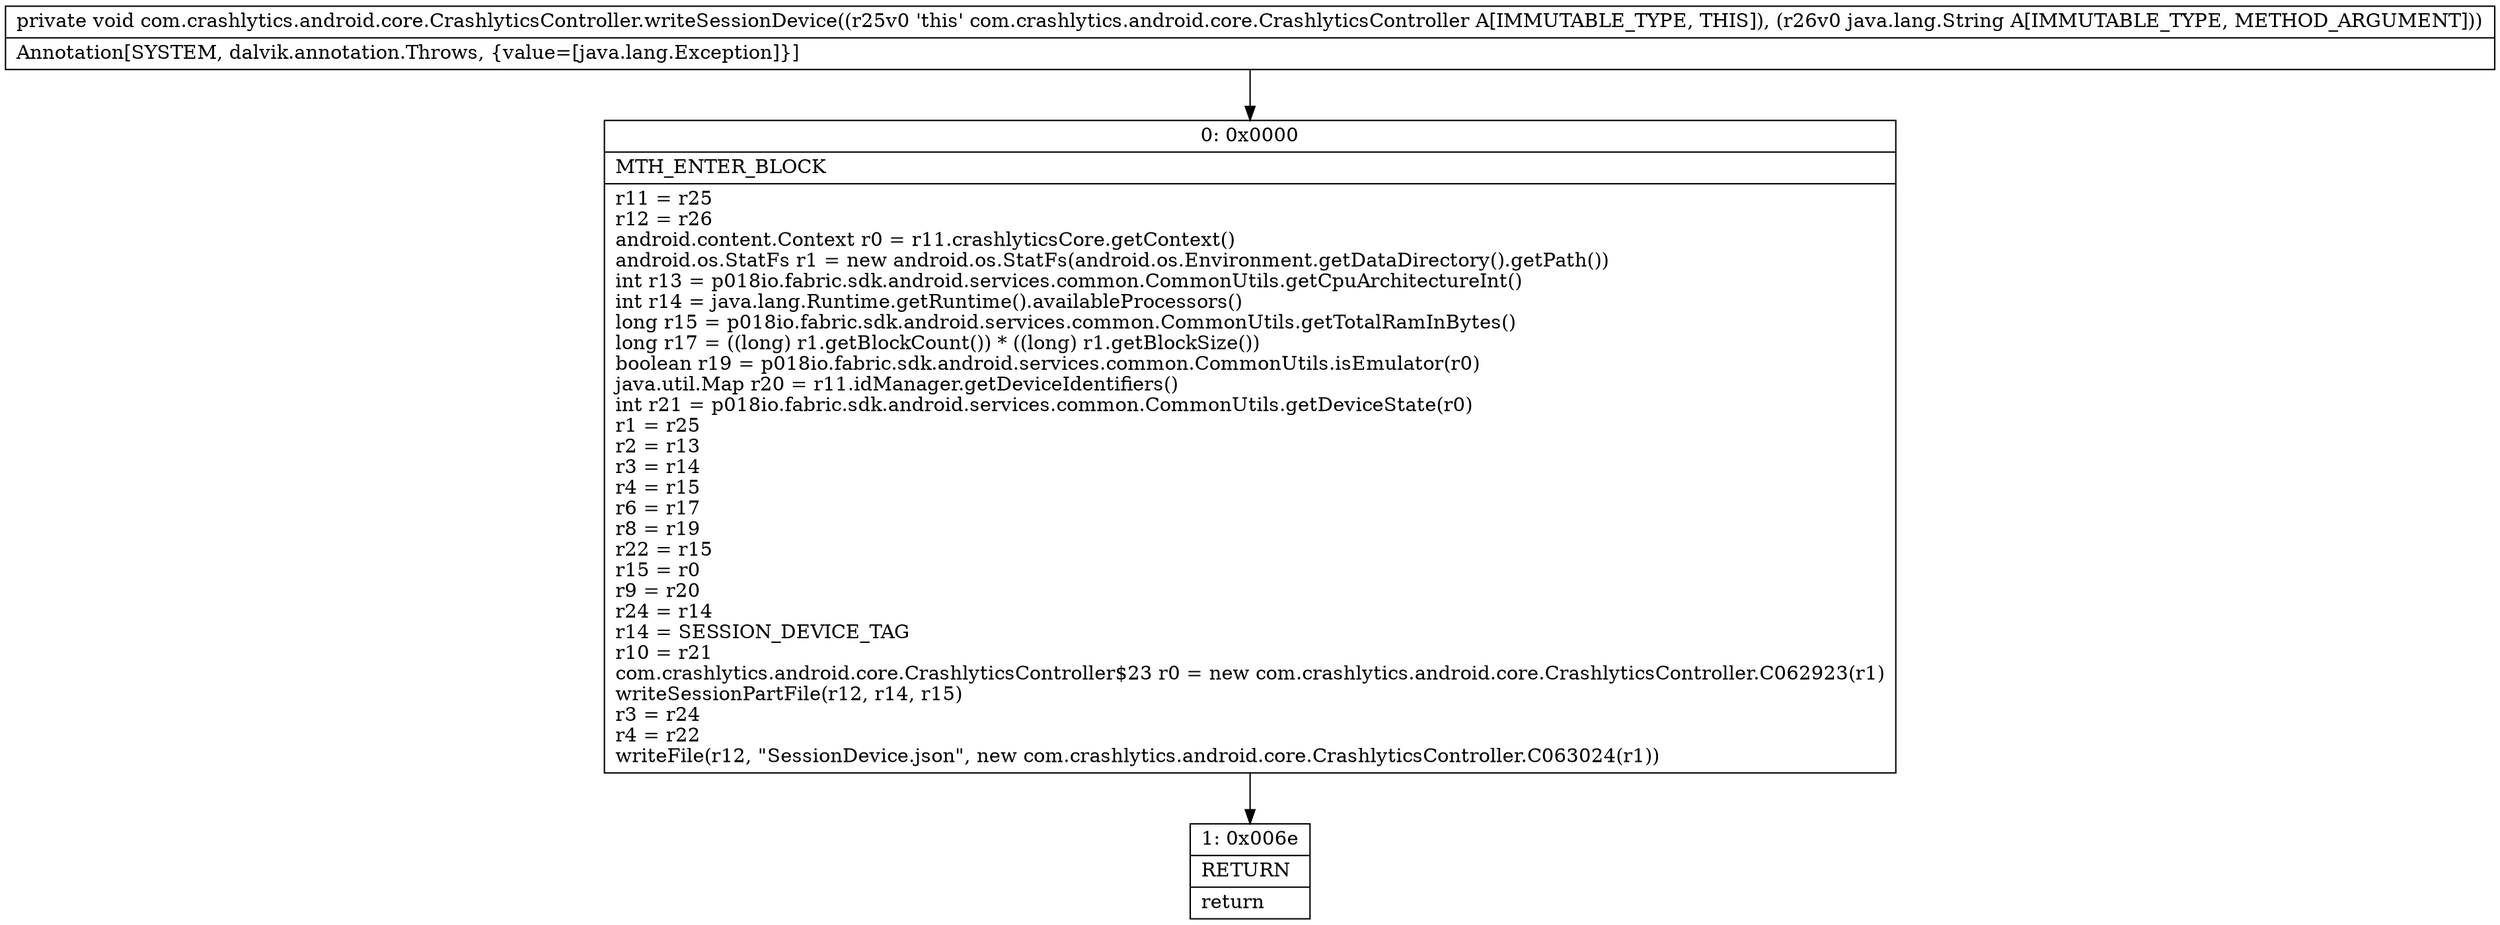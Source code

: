 digraph "CFG forcom.crashlytics.android.core.CrashlyticsController.writeSessionDevice(Ljava\/lang\/String;)V" {
Node_0 [shape=record,label="{0\:\ 0x0000|MTH_ENTER_BLOCK\l|r11 = r25\lr12 = r26\landroid.content.Context r0 = r11.crashlyticsCore.getContext()\landroid.os.StatFs r1 = new android.os.StatFs(android.os.Environment.getDataDirectory().getPath())\lint r13 = p018io.fabric.sdk.android.services.common.CommonUtils.getCpuArchitectureInt()\lint r14 = java.lang.Runtime.getRuntime().availableProcessors()\llong r15 = p018io.fabric.sdk.android.services.common.CommonUtils.getTotalRamInBytes()\llong r17 = ((long) r1.getBlockCount()) * ((long) r1.getBlockSize())\lboolean r19 = p018io.fabric.sdk.android.services.common.CommonUtils.isEmulator(r0)\ljava.util.Map r20 = r11.idManager.getDeviceIdentifiers()\lint r21 = p018io.fabric.sdk.android.services.common.CommonUtils.getDeviceState(r0)\lr1 = r25\lr2 = r13\lr3 = r14\lr4 = r15\lr6 = r17\lr8 = r19\lr22 = r15\lr15 = r0\lr9 = r20\lr24 = r14\lr14 = SESSION_DEVICE_TAG\lr10 = r21\lcom.crashlytics.android.core.CrashlyticsController$23 r0 = new com.crashlytics.android.core.CrashlyticsController.C062923(r1)\lwriteSessionPartFile(r12, r14, r15)\lr3 = r24\lr4 = r22\lwriteFile(r12, \"SessionDevice.json\", new com.crashlytics.android.core.CrashlyticsController.C063024(r1))\l}"];
Node_1 [shape=record,label="{1\:\ 0x006e|RETURN\l|return\l}"];
MethodNode[shape=record,label="{private void com.crashlytics.android.core.CrashlyticsController.writeSessionDevice((r25v0 'this' com.crashlytics.android.core.CrashlyticsController A[IMMUTABLE_TYPE, THIS]), (r26v0 java.lang.String A[IMMUTABLE_TYPE, METHOD_ARGUMENT]))  | Annotation[SYSTEM, dalvik.annotation.Throws, \{value=[java.lang.Exception]\}]\l}"];
MethodNode -> Node_0;
Node_0 -> Node_1;
}

